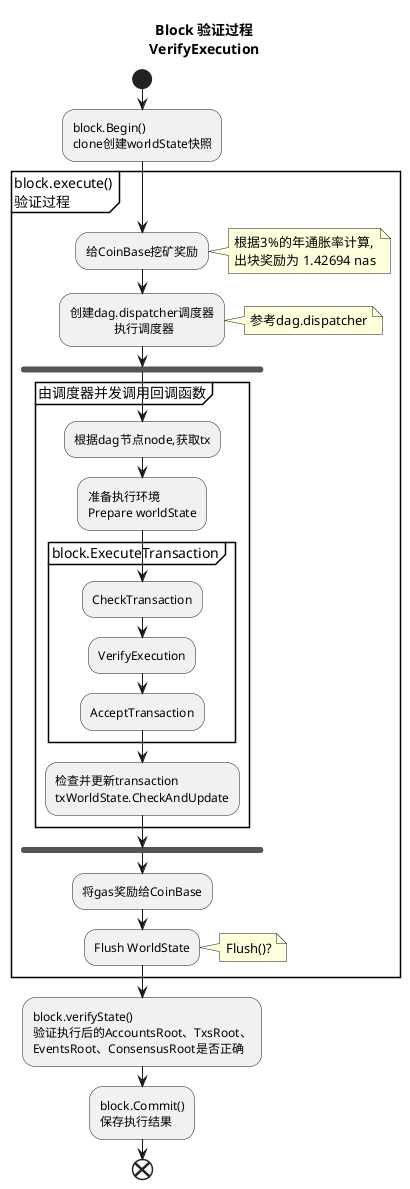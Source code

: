 @startuml
title: Block 验证过程\nVerifyExecution

start;

:block.Begin()
clone创建worldState快照;


partition block.execute()\n验证过程 {
:给CoinBase挖矿奖励;
    note right
    根据3%的年通胀率计算,
    出块奖励为 1.42694 nas
    end note

:创建dag.dispatcher调度器
              执行调度器;
    note right
    参考dag.dispatcher
    endnote

fork
partition 由调度器并发调用回调函数{
    :根据dag节点node,获取tx;

    :准备执行环境
    Prepare worldState;

    partition block.ExecuteTransaction {
    :CheckTransaction;
    :VerifyExecution;
    :AcceptTransaction;
    }

    :检查并更新transaction
    txWorldState.CheckAndUpdate;
}
end fork

:将gas奖励给CoinBase;
:Flush WorldState;
    note right
    Flush()?
    end note

}

:block.verifyState()
验证执行后的AccountsRoot、TxsRoot、
EventsRoot、ConsensusRoot是否正确;

:block.Commit()
保存执行结果;

end
@enduml